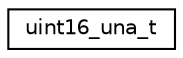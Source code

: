 digraph "Graphical Class Hierarchy"
{
 // LATEX_PDF_SIZE
  edge [fontname="Helvetica",fontsize="10",labelfontname="Helvetica",labelfontsize="10"];
  node [fontname="Helvetica",fontsize="10",shape=record];
  rankdir="LR";
  Node0 [label="uint16_una_t",height=0.2,width=0.4,color="black", fillcolor="white", style="filled",URL="$structuint16__una__t.html",tooltip="Unaligned access helper struct (uint16_t version)"];
}
